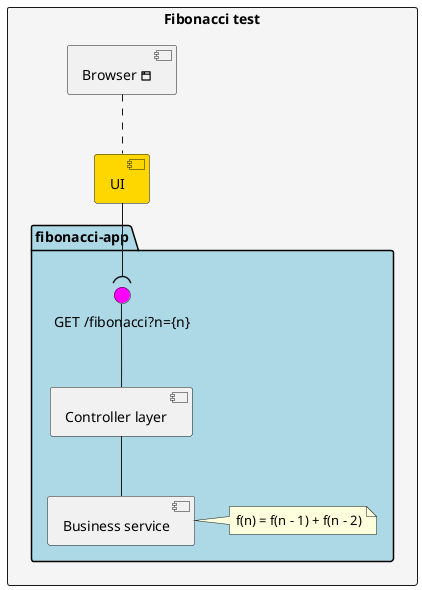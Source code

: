 @startuml name "System diagram"

rectangle "Fibonacci test" #whitesmoke {

  rectangle [Browser <&browser>] as browser

  [UI] as ui #gold
  package "fibonacci-app" #lightblue {
      () "GET /fibonacci?n={n}" as query_endpoint #magenta
      [Controller layer] as controller
      [Business service] as service
      query_endpoint -- controller
      controller -- service
      note right: f(n) = f(n - 1) + f(n - 2)
  }

  browser -down. ui

  ui -down-( query_endpoint
}
@enduml